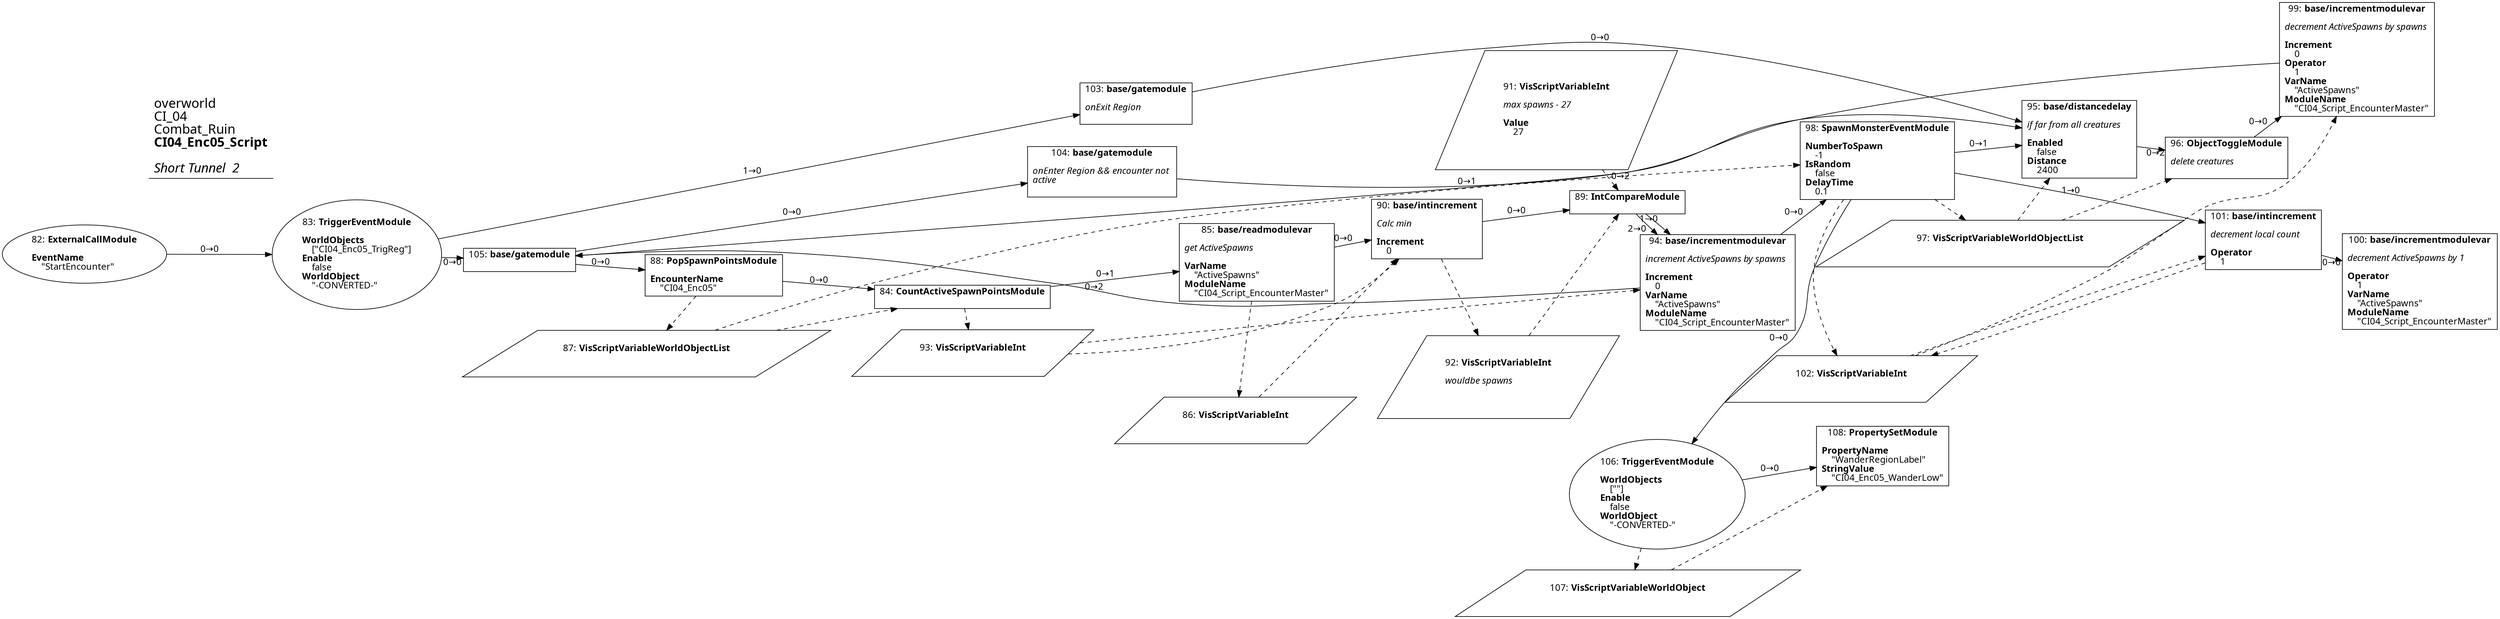 digraph {
    layout = fdp;
    overlap = prism;
    sep = "+16";
    splines = spline;

    node [ shape = box ];

    graph [ fontname = "Segoe UI" ];
    node [ fontname = "Segoe UI" ];
    edge [ fontname = "Segoe UI" ];

    82 [ label = <82: <b>ExternalCallModule</b><br/><br/><b>EventName</b><br align="left"/>    &quot;StartEncounter&quot;<br align="left"/>> ];
    82 [ shape = oval ]
    82 [ pos = "-4.8950005,4.727!" ];
    82 -> 83 [ label = "0→0" ];

    83 [ label = <83: <b>TriggerEventModule</b><br/><br/><b>WorldObjects</b><br align="left"/>    [&quot;CI04_Enc05_TrigReg&quot;]<br align="left"/><b>Enable</b><br align="left"/>    false<br align="left"/><b>WorldObject</b><br align="left"/>    &quot;-CONVERTED-&quot;<br align="left"/>> ];
    83 [ shape = oval ]
    83 [ pos = "-4.6800003,4.727!" ];
    83 -> 105 [ label = "0→0" ];
    83 -> 103 [ label = "1→0" ];

    84 [ label = <84: <b>CountActiveSpawnPointsModule</b><br/><br/>> ];
    84 [ pos = "-4.006,4.73!" ];
    84 -> 85 [ label = "0→1" ];
    87 -> 84 [ style = dashed ];
    84 -> 93 [ style = dashed ];

    85 [ label = <85: <b>base/readmodulevar</b><br/><br/><i>get ActiveSpawns<br align="left"/></i><br align="left"/><b>VarName</b><br align="left"/>    &quot;ActiveSpawns&quot;<br align="left"/><b>ModuleName</b><br align="left"/>    &quot;CI04_Script_EncounterMaster&quot;<br align="left"/>> ];
    85 [ pos = "-3.7340002,4.7310004!" ];
    85 -> 90 [ label = "0→0" ];
    85 -> 86 [ style = dashed ];

    86 [ label = <86: <b>VisScriptVariableInt</b><br/><br/>> ];
    86 [ shape = parallelogram ]
    86 [ pos = "-3.7330003,4.5990005!" ];

    87 [ label = <87: <b>VisScriptVariableWorldObjectList</b><br/><br/>> ];
    87 [ shape = parallelogram ]
    87 [ pos = "-4.236,4.6000004!" ];

    88 [ label = <88: <b>PopSpawnPointsModule</b><br/><br/><b>EncounterName</b><br align="left"/>    &quot;CI04_Enc05&quot;<br align="left"/>> ];
    88 [ pos = "-4.237,4.729!" ];
    88 -> 84 [ label = "0→0" ];
    88 -> 87 [ style = dashed ];

    89 [ label = <89: <b>IntCompareModule</b><br/><br/>> ];
    89 [ pos = "-3.282,4.7310004!" ];
    89 -> 94 [ label = "1→0" ];
    89 -> 94 [ label = "2→0" ];
    91 -> 89 [ style = dashed ];
    92 -> 89 [ style = dashed ];

    90 [ label = <90: <b>base/intincrement</b><br/><br/><i>Calc min<br align="left"/></i><br align="left"/><b>Increment</b><br align="left"/>    0<br align="left"/>> ];
    90 [ pos = "-3.4900002,4.7310004!" ];
    90 -> 89 [ label = "0→0" ];
    90 -> 92 [ style = dashed ];
    93 -> 90 [ style = dashed ];
    86 -> 90 [ style = dashed ];

    91 [ label = <91: <b>VisScriptVariableInt</b><br/><br/><i>max spawns - 27<br align="left"/></i><br align="left"/><b>Value</b><br align="left"/>    27<br align="left"/>> ];
    91 [ shape = parallelogram ]
    91 [ pos = "-3.2860003,4.788!" ];

    92 [ label = <92: <b>VisScriptVariableInt</b><br/><br/><i>wouldbe spawns<br align="left"/></i><br align="left"/>> ];
    92 [ shape = parallelogram ]
    92 [ pos = "-3.486,4.585!" ];

    93 [ label = <93: <b>VisScriptVariableInt</b><br/><br/>> ];
    93 [ shape = parallelogram ]
    93 [ pos = "-3.9960003,4.6260004!" ];

    94 [ label = <94: <b>base/incrementmodulevar</b><br/><br/><i>increment ActiveSpawns by spawns<br align="left"/></i><br align="left"/><b>Increment</b><br align="left"/>    0<br align="left"/><b>VarName</b><br align="left"/>    &quot;ActiveSpawns&quot;<br align="left"/><b>ModuleName</b><br align="left"/>    &quot;CI04_Script_EncounterMaster&quot;<br align="left"/>> ];
    94 [ pos = "-3.098,4.539!" ];
    94 -> 98 [ label = "0→0" ];
    94 -> 105 [ label = "0→2" ];
    93 -> 94 [ style = dashed ];

    95 [ label = <95: <b>base/distancedelay</b><br/><br/><i>if far from all creatures<br align="left"/></i><br align="left"/><b>Enabled</b><br align="left"/>    false<br align="left"/><b>Distance</b><br align="left"/>    2400<br align="left"/>> ];
    95 [ pos = "-2.562,4.737!" ];
    95 -> 96 [ label = "0→2" ];
    97 -> 95 [ style = dashed ];

    96 [ label = <96: <b>ObjectToggleModule</b><br/><br/><i>delete creatures<br align="left"/></i><br align="left"/>> ];
    96 [ pos = "-2.364,4.728!" ];
    96 -> 99 [ label = "0→0" ];
    97 -> 96 [ style = dashed ];

    97 [ label = <97: <b>VisScriptVariableWorldObjectList</b><br/><br/>> ];
    97 [ shape = parallelogram ]
    97 [ pos = "-2.8370001,4.5020003!" ];

    98 [ label = <98: <b>SpawnMonsterEventModule</b><br/><br/><b>NumberToSpawn</b><br align="left"/>    -1<br align="left"/><b>IsRandom</b><br align="left"/>    false<br align="left"/><b>DelayTime</b><br align="left"/>    0.1<br align="left"/>> ];
    98 [ pos = "-2.8390002,4.7320004!" ];
    98 -> 95 [ label = "0→1" ];
    98 -> 101 [ label = "1→0" ];
    98 -> 106 [ label = "0→0" ];
    98 -> 97 [ style = dashed ];
    98 -> 102 [ style = dashed ];
    87 -> 98 [ style = dashed ];

    99 [ label = <99: <b>base/incrementmodulevar</b><br/><br/><i>decrement ActiveSpawns by spawns<br align="left"/></i><br align="left"/><b>Increment</b><br align="left"/>    0<br align="left"/><b>Operator</b><br align="left"/>    1<br align="left"/><b>VarName</b><br align="left"/>    &quot;ActiveSpawns&quot;<br align="left"/><b>ModuleName</b><br align="left"/>    &quot;CI04_Script_EncounterMaster&quot;<br align="left"/>> ];
    99 [ pos = "-2.1420002,4.913!" ];
    99 -> 105 [ label = "0→1" ];
    102 -> 99 [ style = dashed ];

    100 [ label = <100: <b>base/incrementmodulevar</b><br/><br/><i>decrement ActiveSpawns by 1<br align="left"/></i><br align="left"/><b>Operator</b><br align="left"/>    1<br align="left"/><b>VarName</b><br align="left"/>    &quot;ActiveSpawns&quot;<br align="left"/><b>ModuleName</b><br align="left"/>    &quot;CI04_Script_EncounterMaster&quot;<br align="left"/>> ];
    100 [ pos = "-2.332,4.506!" ];

    101 [ label = <101: <b>base/intincrement</b><br/><br/><i>decrement local count<br align="left"/></i><br align="left"/><b>Operator</b><br align="left"/>    1<br align="left"/>> ];
    101 [ pos = "-2.5500002,4.505!" ];
    101 -> 100 [ label = "0→0" ];
    102 -> 101 [ style = dashed ];
    101 -> 102 [ style = dashed ];

    102 [ label = <102: <b>VisScriptVariableInt</b><br/><br/>> ];
    102 [ shape = parallelogram ]
    102 [ pos = "-2.627,4.3570004!" ];

    103 [ label = <103: <b>base/gatemodule</b><br/><br/><i>onExit Region<br align="left"/></i><br align="left"/>> ];
    103 [ pos = "-4.216,5.1610003!" ];
    103 -> 95 [ label = "0→0" ];

    104 [ label = <104: <b>base/gatemodule</b><br/><br/><i>onEnter Region &amp;&amp; encounter not <br align="left"/>active<br align="left"/></i><br align="left"/>> ];
    104 [ pos = "-4.215,5!" ];
    104 -> 95 [ label = "0→2" ];

    105 [ label = <105: <b>base/gatemodule</b><br/><br/>> ];
    105 [ pos = "-4.439,4.728!" ];
    105 -> 104 [ label = "0→0" ];
    105 -> 88 [ label = "0→0" ];

    106 [ label = <106: <b>TriggerEventModule</b><br/><br/><b>WorldObjects</b><br align="left"/>    [&quot;&quot;]<br align="left"/><b>Enable</b><br align="left"/>    false<br align="left"/><b>WorldObject</b><br align="left"/>    &quot;-CONVERTED-&quot;<br align="left"/>> ];
    106 [ shape = oval ]
    106 [ pos = "-2.841,4.2660003!" ];
    106 -> 108 [ label = "0→0" ];
    106 -> 107 [ style = dashed ];

    107 [ label = <107: <b>VisScriptVariableWorldObject</b><br/><br/>> ];
    107 [ shape = parallelogram ]
    107 [ pos = "-2.7960002,4.086!" ];

    108 [ label = <108: <b>PropertySetModule</b><br/><br/><b>PropertyName</b><br align="left"/>    &quot;WanderRegionLabel&quot;<br align="left"/><b>StringValue</b><br align="left"/>    &quot;CI04_Enc05_WanderLow&quot;<br align="left"/>> ];
    108 [ pos = "-2.5960002,4.2660003!" ];
    107 -> 108 [ style = dashed ];

    title [ pos = "-4.8960004,5.162!" ];
    title [ shape = underline ];
    title [ label = <<font point-size="20">overworld<br align="left"/>CI_04<br align="left"/>Combat_Ruin<br align="left"/><b>CI04_Enc05_Script</b><br align="left"/><br/><i>Short Tunnel  2</i><br align="left"/></font>> ];
}
